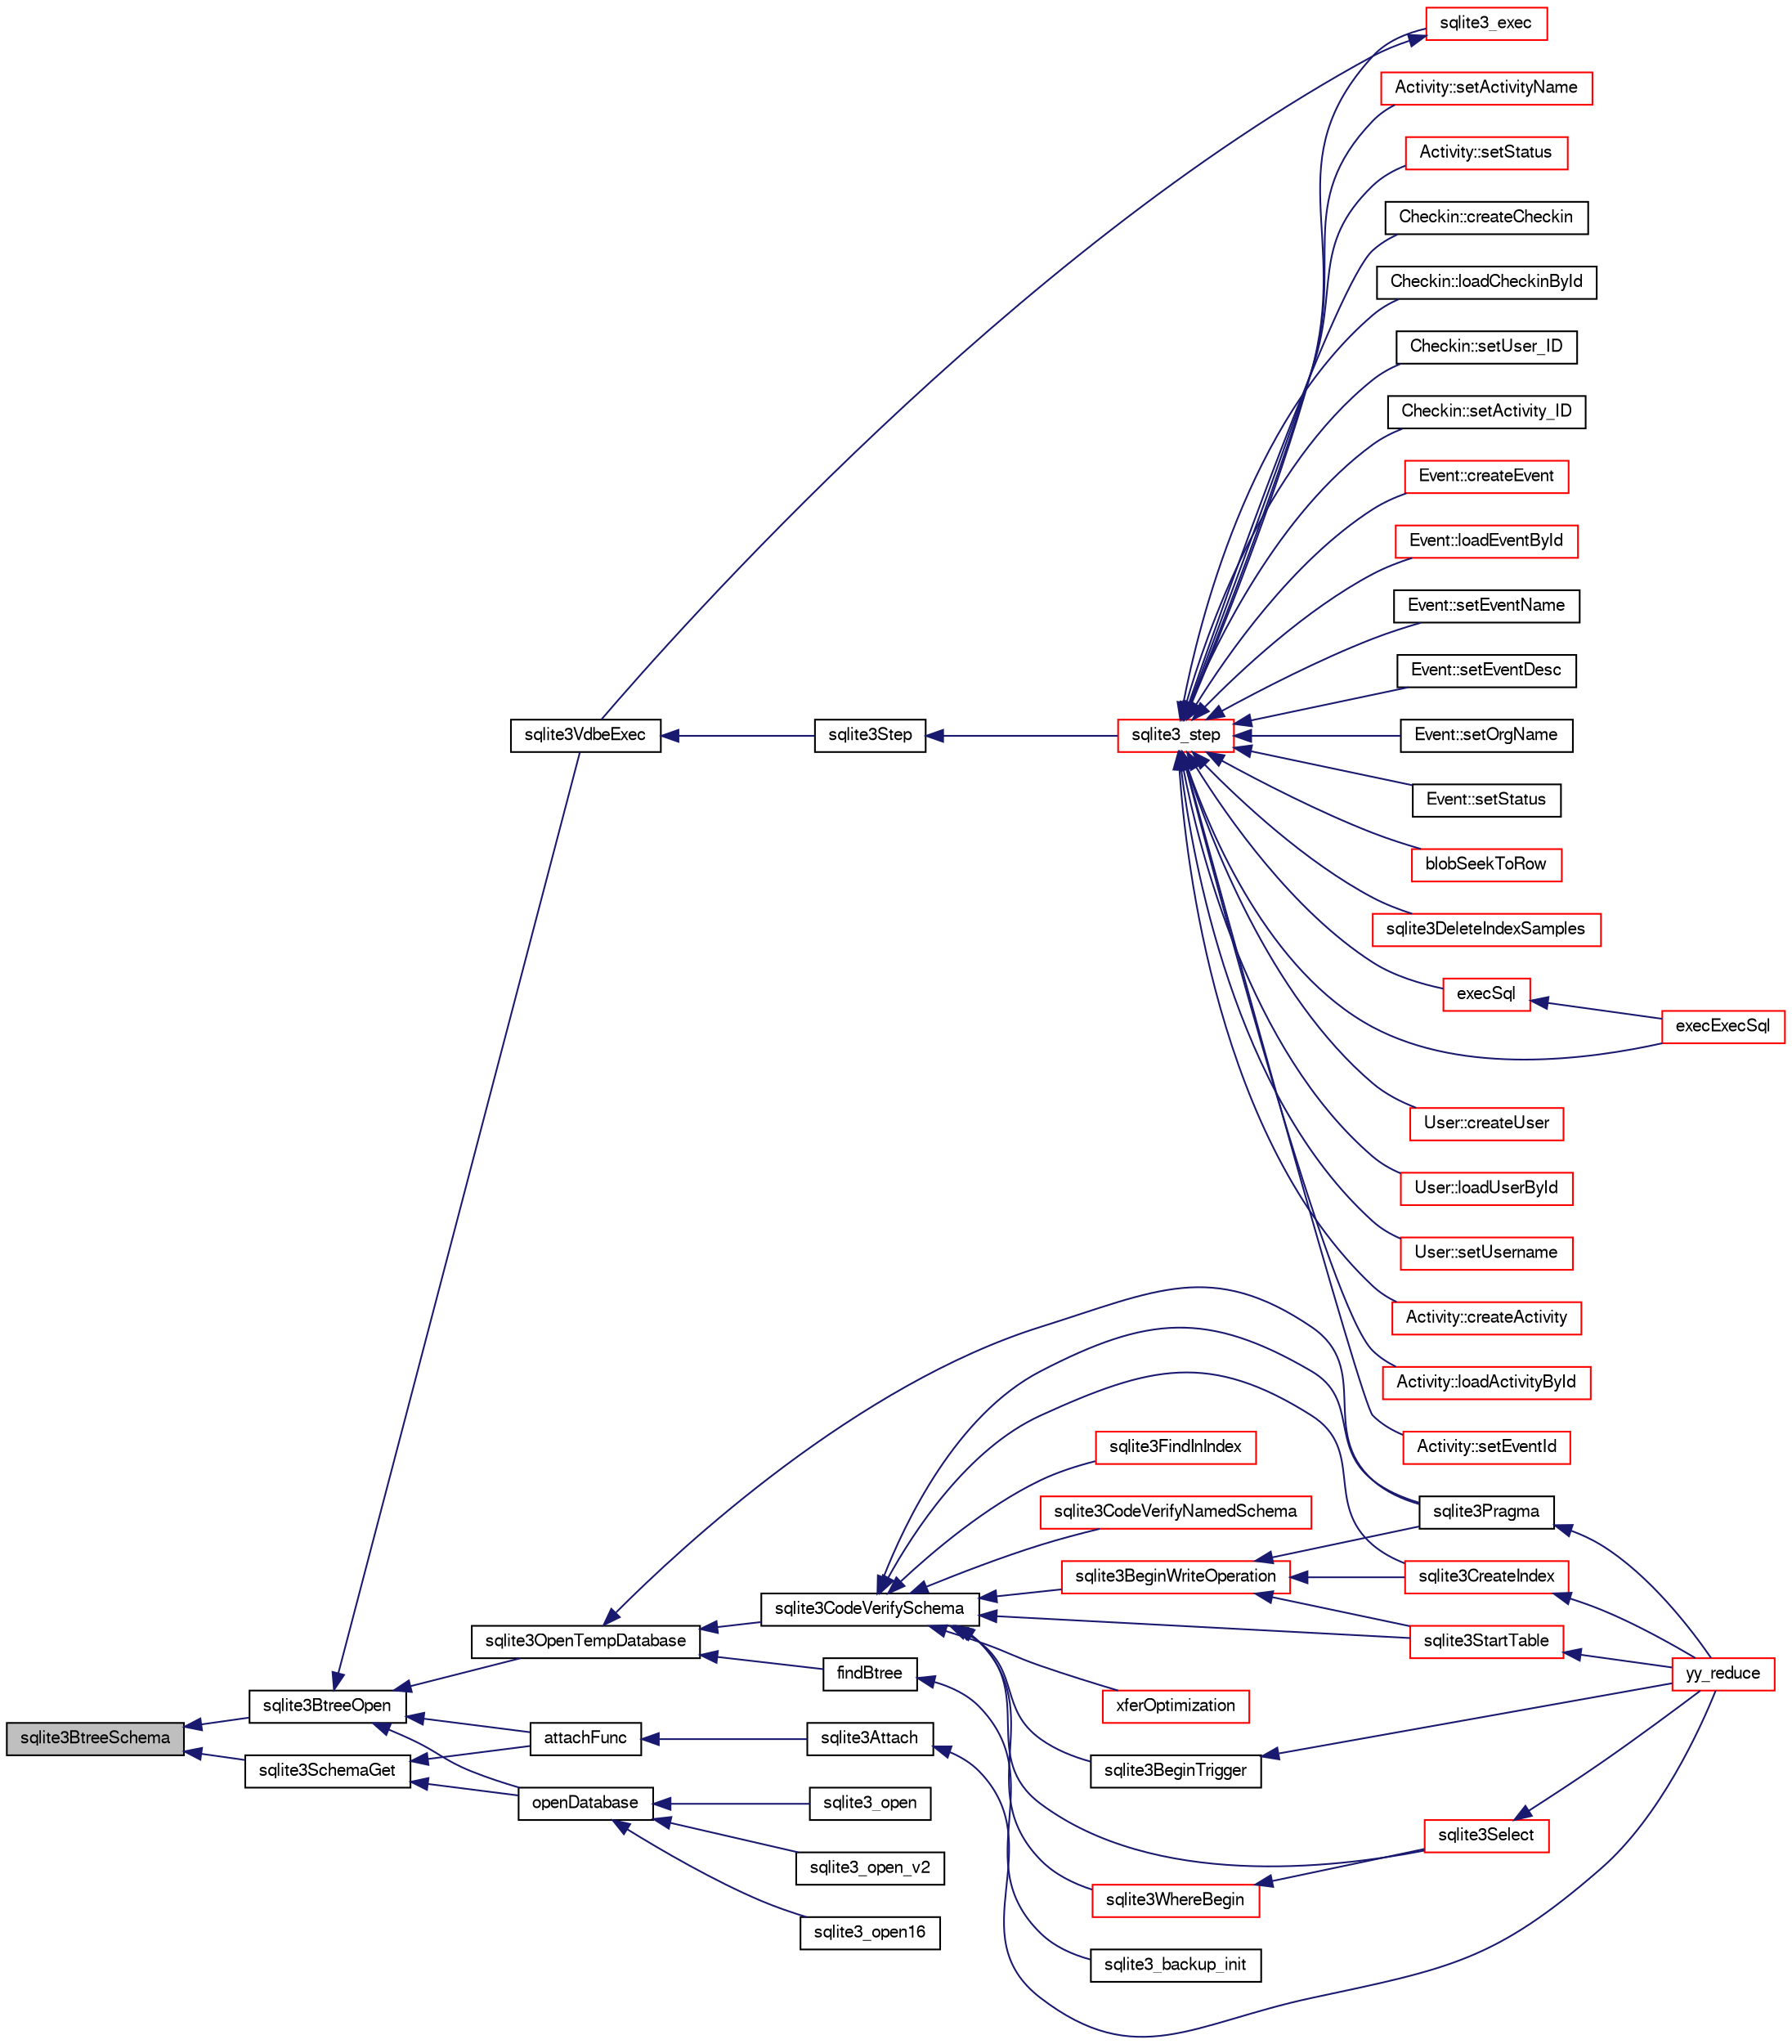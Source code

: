 digraph "sqlite3BtreeSchema"
{
  edge [fontname="FreeSans",fontsize="10",labelfontname="FreeSans",labelfontsize="10"];
  node [fontname="FreeSans",fontsize="10",shape=record];
  rankdir="LR";
  Node464887 [label="sqlite3BtreeSchema",height=0.2,width=0.4,color="black", fillcolor="grey75", style="filled", fontcolor="black"];
  Node464887 -> Node464888 [dir="back",color="midnightblue",fontsize="10",style="solid",fontname="FreeSans"];
  Node464888 [label="sqlite3BtreeOpen",height=0.2,width=0.4,color="black", fillcolor="white", style="filled",URL="$sqlite3_8c.html#a13dcb44dc34af6ce9d38de9c5aa975f9"];
  Node464888 -> Node464889 [dir="back",color="midnightblue",fontsize="10",style="solid",fontname="FreeSans"];
  Node464889 [label="sqlite3VdbeExec",height=0.2,width=0.4,color="black", fillcolor="white", style="filled",URL="$sqlite3_8c.html#a8ce40a614bdc56719c4d642b1e4dfb21"];
  Node464889 -> Node464890 [dir="back",color="midnightblue",fontsize="10",style="solid",fontname="FreeSans"];
  Node464890 [label="sqlite3Step",height=0.2,width=0.4,color="black", fillcolor="white", style="filled",URL="$sqlite3_8c.html#a3f2872e873e2758a4beedad1d5113554"];
  Node464890 -> Node464891 [dir="back",color="midnightblue",fontsize="10",style="solid",fontname="FreeSans"];
  Node464891 [label="sqlite3_step",height=0.2,width=0.4,color="red", fillcolor="white", style="filled",URL="$sqlite3_8h.html#ac1e491ce36b7471eb28387f7d3c74334"];
  Node464891 -> Node464892 [dir="back",color="midnightblue",fontsize="10",style="solid",fontname="FreeSans"];
  Node464892 [label="Activity::createActivity",height=0.2,width=0.4,color="red", fillcolor="white", style="filled",URL="$classActivity.html#a813cc5e52c14ab49b39014c134e3425b"];
  Node464891 -> Node464895 [dir="back",color="midnightblue",fontsize="10",style="solid",fontname="FreeSans"];
  Node464895 [label="Activity::loadActivityById",height=0.2,width=0.4,color="red", fillcolor="white", style="filled",URL="$classActivity.html#abe4ffb4f08a47212ebf9013259d9e7fd"];
  Node464891 -> Node464897 [dir="back",color="midnightblue",fontsize="10",style="solid",fontname="FreeSans"];
  Node464897 [label="Activity::setEventId",height=0.2,width=0.4,color="red", fillcolor="white", style="filled",URL="$classActivity.html#adb1d0fd0d08f473e068f0a4086bfa9ca"];
  Node464891 -> Node464898 [dir="back",color="midnightblue",fontsize="10",style="solid",fontname="FreeSans"];
  Node464898 [label="Activity::setActivityName",height=0.2,width=0.4,color="red", fillcolor="white", style="filled",URL="$classActivity.html#a62dc3737b33915a36086f9dd26d16a81"];
  Node464891 -> Node464899 [dir="back",color="midnightblue",fontsize="10",style="solid",fontname="FreeSans"];
  Node464899 [label="Activity::setStatus",height=0.2,width=0.4,color="red", fillcolor="white", style="filled",URL="$classActivity.html#af618135a7738f4d2a7ee147a8ef912ea"];
  Node464891 -> Node464900 [dir="back",color="midnightblue",fontsize="10",style="solid",fontname="FreeSans"];
  Node464900 [label="Checkin::createCheckin",height=0.2,width=0.4,color="black", fillcolor="white", style="filled",URL="$classCheckin.html#a4e40acdf7fff0e607f6de4f24f3a163c"];
  Node464891 -> Node464901 [dir="back",color="midnightblue",fontsize="10",style="solid",fontname="FreeSans"];
  Node464901 [label="Checkin::loadCheckinById",height=0.2,width=0.4,color="black", fillcolor="white", style="filled",URL="$classCheckin.html#a3461f70ea6c68475225f2a07f78a21e0"];
  Node464891 -> Node464902 [dir="back",color="midnightblue",fontsize="10",style="solid",fontname="FreeSans"];
  Node464902 [label="Checkin::setUser_ID",height=0.2,width=0.4,color="black", fillcolor="white", style="filled",URL="$classCheckin.html#a76ab640f4f912876dbebf183db5359c6"];
  Node464891 -> Node464903 [dir="back",color="midnightblue",fontsize="10",style="solid",fontname="FreeSans"];
  Node464903 [label="Checkin::setActivity_ID",height=0.2,width=0.4,color="black", fillcolor="white", style="filled",URL="$classCheckin.html#ab2ff3ec2604ec73a42af25874a00b232"];
  Node464891 -> Node464904 [dir="back",color="midnightblue",fontsize="10",style="solid",fontname="FreeSans"];
  Node464904 [label="Event::createEvent",height=0.2,width=0.4,color="red", fillcolor="white", style="filled",URL="$classEvent.html#a77adb9f4a46ffb32c2d931f0691f5903"];
  Node464891 -> Node464905 [dir="back",color="midnightblue",fontsize="10",style="solid",fontname="FreeSans"];
  Node464905 [label="Event::loadEventById",height=0.2,width=0.4,color="red", fillcolor="white", style="filled",URL="$classEvent.html#afa66cea33f722dbeecb69cc98fdea055"];
  Node464891 -> Node464906 [dir="back",color="midnightblue",fontsize="10",style="solid",fontname="FreeSans"];
  Node464906 [label="Event::setEventName",height=0.2,width=0.4,color="black", fillcolor="white", style="filled",URL="$classEvent.html#a10596b6ca077df05184e30d62b08729d"];
  Node464891 -> Node464907 [dir="back",color="midnightblue",fontsize="10",style="solid",fontname="FreeSans"];
  Node464907 [label="Event::setEventDesc",height=0.2,width=0.4,color="black", fillcolor="white", style="filled",URL="$classEvent.html#ae36b8377dcae792f1c5c4726024c981b"];
  Node464891 -> Node464908 [dir="back",color="midnightblue",fontsize="10",style="solid",fontname="FreeSans"];
  Node464908 [label="Event::setOrgName",height=0.2,width=0.4,color="black", fillcolor="white", style="filled",URL="$classEvent.html#a19aac0f776bd764563a54977656cf680"];
  Node464891 -> Node464909 [dir="back",color="midnightblue",fontsize="10",style="solid",fontname="FreeSans"];
  Node464909 [label="Event::setStatus",height=0.2,width=0.4,color="black", fillcolor="white", style="filled",URL="$classEvent.html#ab0a6b9285af0f4172eb841e2b80f8972"];
  Node464891 -> Node464910 [dir="back",color="midnightblue",fontsize="10",style="solid",fontname="FreeSans"];
  Node464910 [label="blobSeekToRow",height=0.2,width=0.4,color="red", fillcolor="white", style="filled",URL="$sqlite3_8c.html#afff57e13332b98c8a44a7cebe38962ab"];
  Node464891 -> Node464913 [dir="back",color="midnightblue",fontsize="10",style="solid",fontname="FreeSans"];
  Node464913 [label="sqlite3DeleteIndexSamples",height=0.2,width=0.4,color="red", fillcolor="white", style="filled",URL="$sqlite3_8c.html#aaeda0302fbf61397ec009f65bed047ef"];
  Node464891 -> Node465082 [dir="back",color="midnightblue",fontsize="10",style="solid",fontname="FreeSans"];
  Node465082 [label="sqlite3_exec",height=0.2,width=0.4,color="red", fillcolor="white", style="filled",URL="$sqlite3_8h.html#a97487ec8150e0bcc8fa392ab8f0e24db"];
  Node465082 -> Node464889 [dir="back",color="midnightblue",fontsize="10",style="solid",fontname="FreeSans"];
  Node464891 -> Node465073 [dir="back",color="midnightblue",fontsize="10",style="solid",fontname="FreeSans"];
  Node465073 [label="execSql",height=0.2,width=0.4,color="red", fillcolor="white", style="filled",URL="$sqlite3_8c.html#a7d16651b98a110662f4c265eff0246cb"];
  Node465073 -> Node465074 [dir="back",color="midnightblue",fontsize="10",style="solid",fontname="FreeSans"];
  Node465074 [label="execExecSql",height=0.2,width=0.4,color="red", fillcolor="white", style="filled",URL="$sqlite3_8c.html#ac1be09a6c047f21133d16378d301e0d4"];
  Node464891 -> Node465074 [dir="back",color="midnightblue",fontsize="10",style="solid",fontname="FreeSans"];
  Node464891 -> Node465076 [dir="back",color="midnightblue",fontsize="10",style="solid",fontname="FreeSans"];
  Node465076 [label="User::createUser",height=0.2,width=0.4,color="red", fillcolor="white", style="filled",URL="$classUser.html#a22ed673939e8cc0a136130b809bba513"];
  Node464891 -> Node465077 [dir="back",color="midnightblue",fontsize="10",style="solid",fontname="FreeSans"];
  Node465077 [label="User::loadUserById",height=0.2,width=0.4,color="red", fillcolor="white", style="filled",URL="$classUser.html#a863377665b7fb83c5547dcf9727f5092"];
  Node464891 -> Node465078 [dir="back",color="midnightblue",fontsize="10",style="solid",fontname="FreeSans"];
  Node465078 [label="User::setUsername",height=0.2,width=0.4,color="red", fillcolor="white", style="filled",URL="$classUser.html#aa0497022a136cb78de785b0a39ae60b1"];
  Node464888 -> Node464917 [dir="back",color="midnightblue",fontsize="10",style="solid",fontname="FreeSans"];
  Node464917 [label="attachFunc",height=0.2,width=0.4,color="black", fillcolor="white", style="filled",URL="$sqlite3_8c.html#a69cb751a7da501b9a0aa37e0d7c3eaf7"];
  Node464917 -> Node464918 [dir="back",color="midnightblue",fontsize="10",style="solid",fontname="FreeSans"];
  Node464918 [label="sqlite3Attach",height=0.2,width=0.4,color="black", fillcolor="white", style="filled",URL="$sqlite3_8c.html#ae0907fe0b43cc1b4c7e6a16213e8546f"];
  Node464918 -> Node464919 [dir="back",color="midnightblue",fontsize="10",style="solid",fontname="FreeSans"];
  Node464919 [label="yy_reduce",height=0.2,width=0.4,color="red", fillcolor="white", style="filled",URL="$sqlite3_8c.html#a7c419a9b25711c666a9a2449ef377f14"];
  Node464888 -> Node465150 [dir="back",color="midnightblue",fontsize="10",style="solid",fontname="FreeSans"];
  Node465150 [label="sqlite3OpenTempDatabase",height=0.2,width=0.4,color="black", fillcolor="white", style="filled",URL="$sqlite3_8c.html#aaf3088380b731428b72d3b5777f93755"];
  Node465150 -> Node465094 [dir="back",color="midnightblue",fontsize="10",style="solid",fontname="FreeSans"];
  Node465094 [label="findBtree",height=0.2,width=0.4,color="black", fillcolor="white", style="filled",URL="$sqlite3_8c.html#ab4ee5743b77efd7f8832bf0b9315f973"];
  Node465094 -> Node465095 [dir="back",color="midnightblue",fontsize="10",style="solid",fontname="FreeSans"];
  Node465095 [label="sqlite3_backup_init",height=0.2,width=0.4,color="black", fillcolor="white", style="filled",URL="$sqlite3_8h.html#a9c9aa9e8edeb9910d93148a6621c1097"];
  Node465150 -> Node465151 [dir="back",color="midnightblue",fontsize="10",style="solid",fontname="FreeSans"];
  Node465151 [label="sqlite3CodeVerifySchema",height=0.2,width=0.4,color="black", fillcolor="white", style="filled",URL="$sqlite3_8c.html#ad9d8708d96f8416ec59ebf41c57000f9"];
  Node465151 -> Node464970 [dir="back",color="midnightblue",fontsize="10",style="solid",fontname="FreeSans"];
  Node464970 [label="sqlite3FindInIndex",height=0.2,width=0.4,color="red", fillcolor="white", style="filled",URL="$sqlite3_8c.html#af7d8c56ab0231f44bb5f87b3fafeffb2"];
  Node465151 -> Node465011 [dir="back",color="midnightblue",fontsize="10",style="solid",fontname="FreeSans"];
  Node465011 [label="sqlite3StartTable",height=0.2,width=0.4,color="red", fillcolor="white", style="filled",URL="$sqlite3_8c.html#af49b4395f39d9078a0dda2484c183012"];
  Node465011 -> Node464919 [dir="back",color="midnightblue",fontsize="10",style="solid",fontname="FreeSans"];
  Node465151 -> Node464928 [dir="back",color="midnightblue",fontsize="10",style="solid",fontname="FreeSans"];
  Node464928 [label="sqlite3CreateIndex",height=0.2,width=0.4,color="red", fillcolor="white", style="filled",URL="$sqlite3_8c.html#a8dbe5e590ab6c58a8c45f34f7c81e825"];
  Node464928 -> Node464919 [dir="back",color="midnightblue",fontsize="10",style="solid",fontname="FreeSans"];
  Node465151 -> Node465152 [dir="back",color="midnightblue",fontsize="10",style="solid",fontname="FreeSans"];
  Node465152 [label="sqlite3CodeVerifyNamedSchema",height=0.2,width=0.4,color="red", fillcolor="white", style="filled",URL="$sqlite3_8c.html#a30331e33b8e462cbe3aa83c8bddb8c0e"];
  Node465151 -> Node465153 [dir="back",color="midnightblue",fontsize="10",style="solid",fontname="FreeSans"];
  Node465153 [label="sqlite3BeginWriteOperation",height=0.2,width=0.4,color="red", fillcolor="white", style="filled",URL="$sqlite3_8c.html#a21b1b811bbe305f922244f8913c87f10"];
  Node465153 -> Node465011 [dir="back",color="midnightblue",fontsize="10",style="solid",fontname="FreeSans"];
  Node465153 -> Node464928 [dir="back",color="midnightblue",fontsize="10",style="solid",fontname="FreeSans"];
  Node465153 -> Node464967 [dir="back",color="midnightblue",fontsize="10",style="solid",fontname="FreeSans"];
  Node464967 [label="sqlite3Pragma",height=0.2,width=0.4,color="black", fillcolor="white", style="filled",URL="$sqlite3_8c.html#a111391370f58f8e6a6eca51fd34d62ed"];
  Node464967 -> Node464919 [dir="back",color="midnightblue",fontsize="10",style="solid",fontname="FreeSans"];
  Node465151 -> Node464948 [dir="back",color="midnightblue",fontsize="10",style="solid",fontname="FreeSans"];
  Node464948 [label="xferOptimization",height=0.2,width=0.4,color="red", fillcolor="white", style="filled",URL="$sqlite3_8c.html#ae85c90f7d064fe83f4ed930e708855d2"];
  Node465151 -> Node464967 [dir="back",color="midnightblue",fontsize="10",style="solid",fontname="FreeSans"];
  Node465151 -> Node464968 [dir="back",color="midnightblue",fontsize="10",style="solid",fontname="FreeSans"];
  Node464968 [label="sqlite3Select",height=0.2,width=0.4,color="red", fillcolor="white", style="filled",URL="$sqlite3_8c.html#a2465ee8c956209ba4b272477b7c21a45"];
  Node464968 -> Node464919 [dir="back",color="midnightblue",fontsize="10",style="solid",fontname="FreeSans"];
  Node465151 -> Node464947 [dir="back",color="midnightblue",fontsize="10",style="solid",fontname="FreeSans"];
  Node464947 [label="sqlite3BeginTrigger",height=0.2,width=0.4,color="black", fillcolor="white", style="filled",URL="$sqlite3_8c.html#ac20a731dbd52edec68a09962c7f39a4c"];
  Node464947 -> Node464919 [dir="back",color="midnightblue",fontsize="10",style="solid",fontname="FreeSans"];
  Node465151 -> Node464984 [dir="back",color="midnightblue",fontsize="10",style="solid",fontname="FreeSans"];
  Node464984 [label="sqlite3WhereBegin",height=0.2,width=0.4,color="red", fillcolor="white", style="filled",URL="$sqlite3_8c.html#acad049f5c9a96a8118cffd5e5ce89f7c"];
  Node464984 -> Node464968 [dir="back",color="midnightblue",fontsize="10",style="solid",fontname="FreeSans"];
  Node465150 -> Node464967 [dir="back",color="midnightblue",fontsize="10",style="solid",fontname="FreeSans"];
  Node464888 -> Node465124 [dir="back",color="midnightblue",fontsize="10",style="solid",fontname="FreeSans"];
  Node465124 [label="openDatabase",height=0.2,width=0.4,color="black", fillcolor="white", style="filled",URL="$sqlite3_8c.html#a6a9c3bc3a64234e863413f41db473758"];
  Node465124 -> Node465125 [dir="back",color="midnightblue",fontsize="10",style="solid",fontname="FreeSans"];
  Node465125 [label="sqlite3_open",height=0.2,width=0.4,color="black", fillcolor="white", style="filled",URL="$sqlite3_8h.html#a97ba966ed1acc38409786258268f5f71"];
  Node465124 -> Node465126 [dir="back",color="midnightblue",fontsize="10",style="solid",fontname="FreeSans"];
  Node465126 [label="sqlite3_open_v2",height=0.2,width=0.4,color="black", fillcolor="white", style="filled",URL="$sqlite3_8h.html#a140fe275b6975dc867cea50a65a217c4"];
  Node465124 -> Node465127 [dir="back",color="midnightblue",fontsize="10",style="solid",fontname="FreeSans"];
  Node465127 [label="sqlite3_open16",height=0.2,width=0.4,color="black", fillcolor="white", style="filled",URL="$sqlite3_8h.html#adbc401bb96713f32e553db32f6f3ca33"];
  Node464887 -> Node465129 [dir="back",color="midnightblue",fontsize="10",style="solid",fontname="FreeSans"];
  Node465129 [label="sqlite3SchemaGet",height=0.2,width=0.4,color="black", fillcolor="white", style="filled",URL="$sqlite3_8c.html#aea657029436ec374cbd09f8cc2747169"];
  Node465129 -> Node464917 [dir="back",color="midnightblue",fontsize="10",style="solid",fontname="FreeSans"];
  Node465129 -> Node465124 [dir="back",color="midnightblue",fontsize="10",style="solid",fontname="FreeSans"];
}
